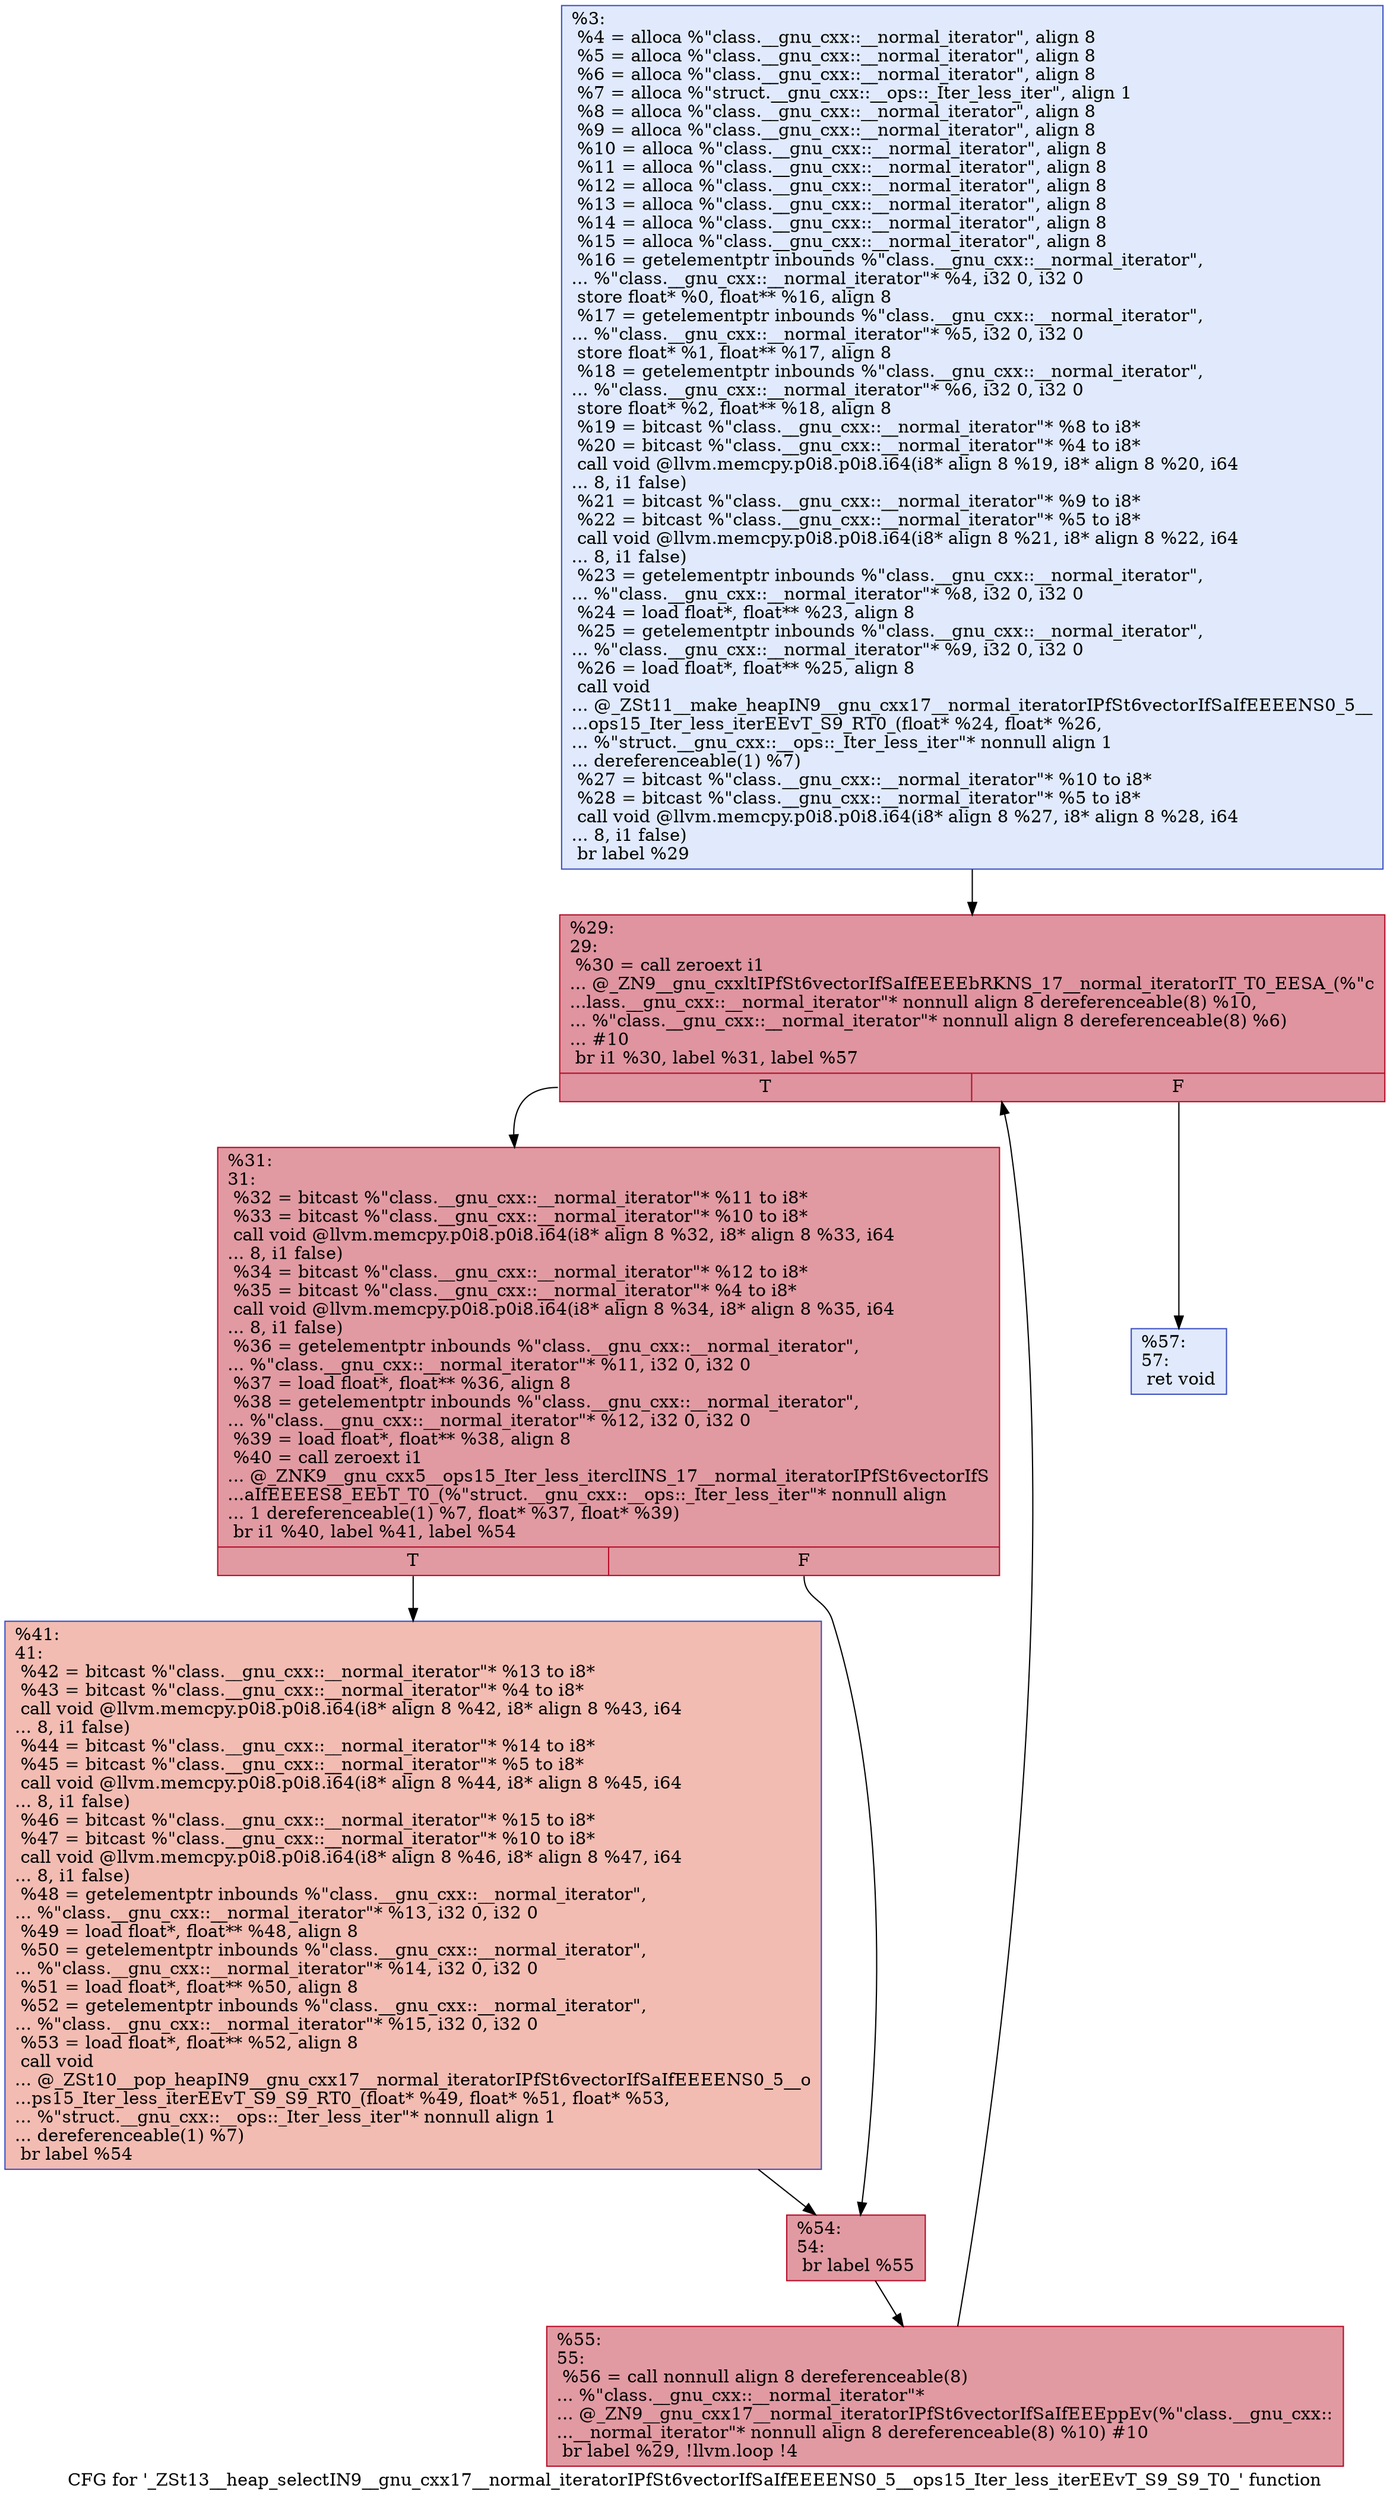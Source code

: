 digraph "CFG for '_ZSt13__heap_selectIN9__gnu_cxx17__normal_iteratorIPfSt6vectorIfSaIfEEEENS0_5__ops15_Iter_less_iterEEvT_S9_S9_T0_' function" {
	label="CFG for '_ZSt13__heap_selectIN9__gnu_cxx17__normal_iteratorIPfSt6vectorIfSaIfEEEENS0_5__ops15_Iter_less_iterEEvT_S9_S9_T0_' function";

	Node0x563db125ccd0 [shape=record,color="#3d50c3ff", style=filled, fillcolor="#b9d0f970",label="{%3:\l  %4 = alloca %\"class.__gnu_cxx::__normal_iterator\", align 8\l  %5 = alloca %\"class.__gnu_cxx::__normal_iterator\", align 8\l  %6 = alloca %\"class.__gnu_cxx::__normal_iterator\", align 8\l  %7 = alloca %\"struct.__gnu_cxx::__ops::_Iter_less_iter\", align 1\l  %8 = alloca %\"class.__gnu_cxx::__normal_iterator\", align 8\l  %9 = alloca %\"class.__gnu_cxx::__normal_iterator\", align 8\l  %10 = alloca %\"class.__gnu_cxx::__normal_iterator\", align 8\l  %11 = alloca %\"class.__gnu_cxx::__normal_iterator\", align 8\l  %12 = alloca %\"class.__gnu_cxx::__normal_iterator\", align 8\l  %13 = alloca %\"class.__gnu_cxx::__normal_iterator\", align 8\l  %14 = alloca %\"class.__gnu_cxx::__normal_iterator\", align 8\l  %15 = alloca %\"class.__gnu_cxx::__normal_iterator\", align 8\l  %16 = getelementptr inbounds %\"class.__gnu_cxx::__normal_iterator\",\l... %\"class.__gnu_cxx::__normal_iterator\"* %4, i32 0, i32 0\l  store float* %0, float** %16, align 8\l  %17 = getelementptr inbounds %\"class.__gnu_cxx::__normal_iterator\",\l... %\"class.__gnu_cxx::__normal_iterator\"* %5, i32 0, i32 0\l  store float* %1, float** %17, align 8\l  %18 = getelementptr inbounds %\"class.__gnu_cxx::__normal_iterator\",\l... %\"class.__gnu_cxx::__normal_iterator\"* %6, i32 0, i32 0\l  store float* %2, float** %18, align 8\l  %19 = bitcast %\"class.__gnu_cxx::__normal_iterator\"* %8 to i8*\l  %20 = bitcast %\"class.__gnu_cxx::__normal_iterator\"* %4 to i8*\l  call void @llvm.memcpy.p0i8.p0i8.i64(i8* align 8 %19, i8* align 8 %20, i64\l... 8, i1 false)\l  %21 = bitcast %\"class.__gnu_cxx::__normal_iterator\"* %9 to i8*\l  %22 = bitcast %\"class.__gnu_cxx::__normal_iterator\"* %5 to i8*\l  call void @llvm.memcpy.p0i8.p0i8.i64(i8* align 8 %21, i8* align 8 %22, i64\l... 8, i1 false)\l  %23 = getelementptr inbounds %\"class.__gnu_cxx::__normal_iterator\",\l... %\"class.__gnu_cxx::__normal_iterator\"* %8, i32 0, i32 0\l  %24 = load float*, float** %23, align 8\l  %25 = getelementptr inbounds %\"class.__gnu_cxx::__normal_iterator\",\l... %\"class.__gnu_cxx::__normal_iterator\"* %9, i32 0, i32 0\l  %26 = load float*, float** %25, align 8\l  call void\l... @_ZSt11__make_heapIN9__gnu_cxx17__normal_iteratorIPfSt6vectorIfSaIfEEEENS0_5__\l...ops15_Iter_less_iterEEvT_S9_RT0_(float* %24, float* %26,\l... %\"struct.__gnu_cxx::__ops::_Iter_less_iter\"* nonnull align 1\l... dereferenceable(1) %7)\l  %27 = bitcast %\"class.__gnu_cxx::__normal_iterator\"* %10 to i8*\l  %28 = bitcast %\"class.__gnu_cxx::__normal_iterator\"* %5 to i8*\l  call void @llvm.memcpy.p0i8.p0i8.i64(i8* align 8 %27, i8* align 8 %28, i64\l... 8, i1 false)\l  br label %29\l}"];
	Node0x563db125ccd0 -> Node0x563db125e0a0;
	Node0x563db125e0a0 [shape=record,color="#b70d28ff", style=filled, fillcolor="#b70d2870",label="{%29:\l29:                                               \l  %30 = call zeroext i1\l... @_ZN9__gnu_cxxltIPfSt6vectorIfSaIfEEEEbRKNS_17__normal_iteratorIT_T0_EESA_(%\"c\l...lass.__gnu_cxx::__normal_iterator\"* nonnull align 8 dereferenceable(8) %10,\l... %\"class.__gnu_cxx::__normal_iterator\"* nonnull align 8 dereferenceable(8) %6)\l... #10\l  br i1 %30, label %31, label %57\l|{<s0>T|<s1>F}}"];
	Node0x563db125e0a0:s0 -> Node0x563db125e440;
	Node0x563db125e0a0:s1 -> Node0x563db125e490;
	Node0x563db125e440 [shape=record,color="#b70d28ff", style=filled, fillcolor="#bb1b2c70",label="{%31:\l31:                                               \l  %32 = bitcast %\"class.__gnu_cxx::__normal_iterator\"* %11 to i8*\l  %33 = bitcast %\"class.__gnu_cxx::__normal_iterator\"* %10 to i8*\l  call void @llvm.memcpy.p0i8.p0i8.i64(i8* align 8 %32, i8* align 8 %33, i64\l... 8, i1 false)\l  %34 = bitcast %\"class.__gnu_cxx::__normal_iterator\"* %12 to i8*\l  %35 = bitcast %\"class.__gnu_cxx::__normal_iterator\"* %4 to i8*\l  call void @llvm.memcpy.p0i8.p0i8.i64(i8* align 8 %34, i8* align 8 %35, i64\l... 8, i1 false)\l  %36 = getelementptr inbounds %\"class.__gnu_cxx::__normal_iterator\",\l... %\"class.__gnu_cxx::__normal_iterator\"* %11, i32 0, i32 0\l  %37 = load float*, float** %36, align 8\l  %38 = getelementptr inbounds %\"class.__gnu_cxx::__normal_iterator\",\l... %\"class.__gnu_cxx::__normal_iterator\"* %12, i32 0, i32 0\l  %39 = load float*, float** %38, align 8\l  %40 = call zeroext i1\l... @_ZNK9__gnu_cxx5__ops15_Iter_less_iterclINS_17__normal_iteratorIPfSt6vectorIfS\l...aIfEEEES8_EEbT_T0_(%\"struct.__gnu_cxx::__ops::_Iter_less_iter\"* nonnull align\l... 1 dereferenceable(1) %7, float* %37, float* %39)\l  br i1 %40, label %41, label %54\l|{<s0>T|<s1>F}}"];
	Node0x563db125e440:s0 -> Node0x563db125ef20;
	Node0x563db125e440:s1 -> Node0x563db125ef70;
	Node0x563db125ef20 [shape=record,color="#3d50c3ff", style=filled, fillcolor="#e1675170",label="{%41:\l41:                                               \l  %42 = bitcast %\"class.__gnu_cxx::__normal_iterator\"* %13 to i8*\l  %43 = bitcast %\"class.__gnu_cxx::__normal_iterator\"* %4 to i8*\l  call void @llvm.memcpy.p0i8.p0i8.i64(i8* align 8 %42, i8* align 8 %43, i64\l... 8, i1 false)\l  %44 = bitcast %\"class.__gnu_cxx::__normal_iterator\"* %14 to i8*\l  %45 = bitcast %\"class.__gnu_cxx::__normal_iterator\"* %5 to i8*\l  call void @llvm.memcpy.p0i8.p0i8.i64(i8* align 8 %44, i8* align 8 %45, i64\l... 8, i1 false)\l  %46 = bitcast %\"class.__gnu_cxx::__normal_iterator\"* %15 to i8*\l  %47 = bitcast %\"class.__gnu_cxx::__normal_iterator\"* %10 to i8*\l  call void @llvm.memcpy.p0i8.p0i8.i64(i8* align 8 %46, i8* align 8 %47, i64\l... 8, i1 false)\l  %48 = getelementptr inbounds %\"class.__gnu_cxx::__normal_iterator\",\l... %\"class.__gnu_cxx::__normal_iterator\"* %13, i32 0, i32 0\l  %49 = load float*, float** %48, align 8\l  %50 = getelementptr inbounds %\"class.__gnu_cxx::__normal_iterator\",\l... %\"class.__gnu_cxx::__normal_iterator\"* %14, i32 0, i32 0\l  %51 = load float*, float** %50, align 8\l  %52 = getelementptr inbounds %\"class.__gnu_cxx::__normal_iterator\",\l... %\"class.__gnu_cxx::__normal_iterator\"* %15, i32 0, i32 0\l  %53 = load float*, float** %52, align 8\l  call void\l... @_ZSt10__pop_heapIN9__gnu_cxx17__normal_iteratorIPfSt6vectorIfSaIfEEEENS0_5__o\l...ps15_Iter_less_iterEEvT_S9_S9_RT0_(float* %49, float* %51, float* %53,\l... %\"struct.__gnu_cxx::__ops::_Iter_less_iter\"* nonnull align 1\l... dereferenceable(1) %7)\l  br label %54\l}"];
	Node0x563db125ef20 -> Node0x563db125ef70;
	Node0x563db125ef70 [shape=record,color="#b70d28ff", style=filled, fillcolor="#bb1b2c70",label="{%54:\l54:                                               \l  br label %55\l}"];
	Node0x563db125ef70 -> Node0x563db125fdc0;
	Node0x563db125fdc0 [shape=record,color="#b70d28ff", style=filled, fillcolor="#bb1b2c70",label="{%55:\l55:                                               \l  %56 = call nonnull align 8 dereferenceable(8)\l... %\"class.__gnu_cxx::__normal_iterator\"*\l... @_ZN9__gnu_cxx17__normal_iteratorIPfSt6vectorIfSaIfEEEppEv(%\"class.__gnu_cxx::\l...__normal_iterator\"* nonnull align 8 dereferenceable(8) %10) #10\l  br label %29, !llvm.loop !4\l}"];
	Node0x563db125fdc0 -> Node0x563db125e0a0;
	Node0x563db125e490 [shape=record,color="#3d50c3ff", style=filled, fillcolor="#b9d0f970",label="{%57:\l57:                                               \l  ret void\l}"];
}
